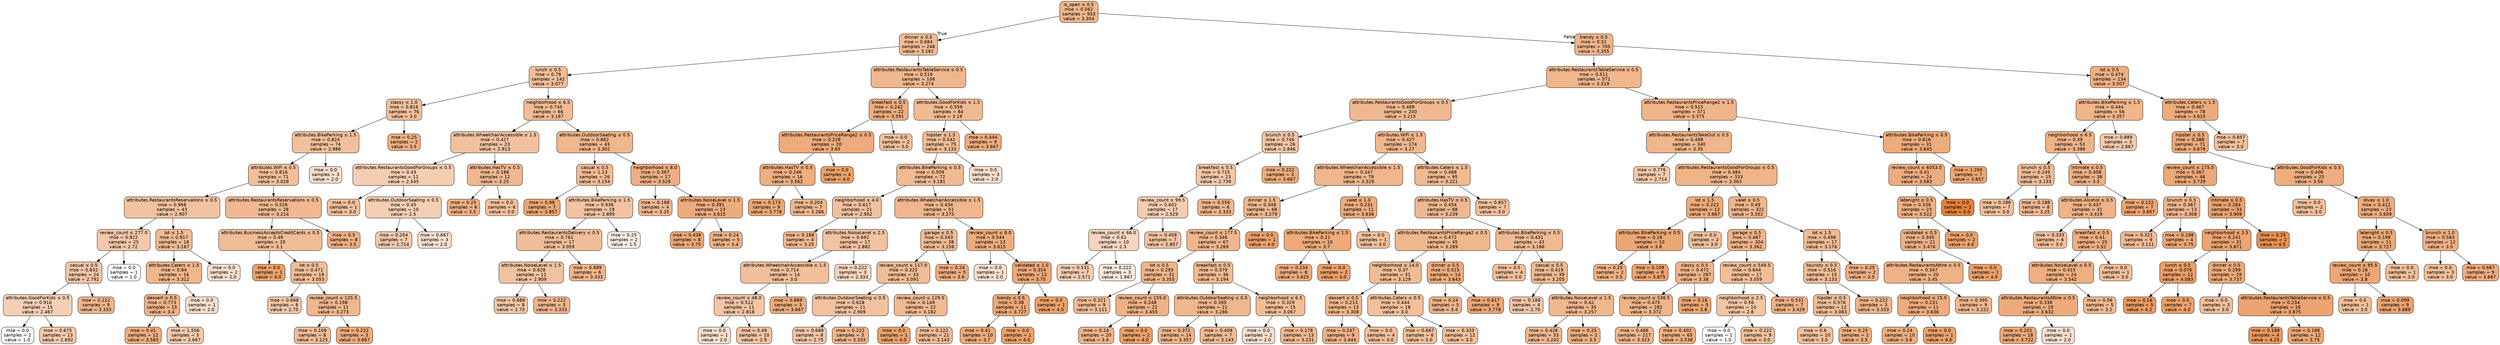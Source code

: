 digraph Tree {
node [shape=box, style="filled, rounded", color="black", fontname=helvetica] ;
edge [fontname=helvetica] ;
0 [label=<is_open &le; 0.5<br/>mse = 0.562<br/>samples = 953<br/>value = 3.304>, fillcolor="#e5813993"] ;
1 [label=<dinner &le; 0.5<br/>mse = 0.684<br/>samples = 248<br/>value = 3.161>, fillcolor="#e581398a"] ;
0 -> 1 [labeldistance=2.5, labelangle=45, headlabel="True"] ;
2 [label=<lunch &le; 0.5<br/>mse = 0.79<br/>samples = 142<br/>value = 3.077>, fillcolor="#e5813984"] ;
1 -> 2 ;
3 [label=<classy &le; 1.0<br/>mse = 0.816<br/>samples = 76<br/>value = 3.0>, fillcolor="#e5813980"] ;
2 -> 3 ;
4 [label=<attributes.BikeParking &le; 1.5<br/>mse = 0.824<br/>samples = 74<br/>value = 2.986>, fillcolor="#e581397f"] ;
3 -> 4 ;
5 [label=<attributes.WiFi &le; 0.5<br/>mse = 0.816<br/>samples = 71<br/>value = 3.028>, fillcolor="#e5813981"] ;
4 -> 5 ;
6 [label=<attributes.RestaurantsReservations &le; 0.5<br/>mse = 0.968<br/>samples = 43<br/>value = 2.907>, fillcolor="#e581397a"] ;
5 -> 6 ;
7 [label=<review_count &le; 277.0<br/>mse = 0.922<br/>samples = 25<br/>value = 2.72>, fillcolor="#e581396e"] ;
6 -> 7 ;
8 [label=<casual &le; 0.5<br/>mse = 0.832<br/>samples = 24<br/>value = 2.792>, fillcolor="#e5813972"] ;
7 -> 8 ;
9 [label=<attributes.GoodForKids &le; 0.5<br/>mse = 0.916<br/>samples = 15<br/>value = 2.467>, fillcolor="#e581395e"] ;
8 -> 9 ;
10 [label=<mse = 0.0<br/>samples = 2<br/>value = 1.0>, fillcolor="#e5813900"] ;
9 -> 10 ;
11 [label=<mse = 0.675<br/>samples = 13<br/>value = 2.692>, fillcolor="#e581396c"] ;
9 -> 11 ;
12 [label=<mse = 0.222<br/>samples = 9<br/>value = 3.333>, fillcolor="#e5813995"] ;
8 -> 12 ;
13 [label=<mse = 0.0<br/>samples = 1<br/>value = 1.0>, fillcolor="#e5813900"] ;
7 -> 13 ;
14 [label=<lot &le; 1.5<br/>mse = 0.917<br/>samples = 18<br/>value = 3.167>, fillcolor="#e581398a"] ;
6 -> 14 ;
15 [label=<attributes.Caters &le; 1.5<br/>mse = 0.84<br/>samples = 16<br/>value = 3.312>, fillcolor="#e5813993"] ;
14 -> 15 ;
16 [label=<dessert &le; 0.5<br/>mse = 0.773<br/>samples = 15<br/>value = 3.4>, fillcolor="#e5813999"] ;
15 -> 16 ;
17 [label=<mse = 0.41<br/>samples = 12<br/>value = 3.583>, fillcolor="#e58139a5"] ;
16 -> 17 ;
18 [label=<mse = 1.556<br/>samples = 3<br/>value = 2.667>, fillcolor="#e581396a"] ;
16 -> 18 ;
19 [label=<mse = 0.0<br/>samples = 1<br/>value = 2.0>, fillcolor="#e5813940"] ;
15 -> 19 ;
20 [label=<mse = 0.0<br/>samples = 2<br/>value = 2.0>, fillcolor="#e5813940"] ;
14 -> 20 ;
21 [label=<attributes.RestaurantsReservations &le; 0.5<br/>mse = 0.526<br/>samples = 28<br/>value = 3.214>, fillcolor="#e581398d"] ;
5 -> 21 ;
22 [label=<attributes.BusinessAcceptsCreditCards &le; 0.5<br/>mse = 0.49<br/>samples = 20<br/>value = 3.1>, fillcolor="#e5813986"] ;
21 -> 22 ;
23 [label=<mse = 0.0<br/>samples = 1<br/>value = 4.0>, fillcolor="#e58139bf"] ;
22 -> 23 ;
24 [label=<lot &le; 0.5<br/>mse = 0.471<br/>samples = 19<br/>value = 3.053>, fillcolor="#e5813983"] ;
22 -> 24 ;
25 [label=<mse = 0.688<br/>samples = 8<br/>value = 2.75>, fillcolor="#e5813970"] ;
24 -> 25 ;
26 [label=<review_count &le; 125.5<br/>mse = 0.198<br/>samples = 11<br/>value = 3.273>, fillcolor="#e5813991"] ;
24 -> 26 ;
27 [label=<mse = 0.109<br/>samples = 8<br/>value = 3.125>, fillcolor="#e5813987"] ;
26 -> 27 ;
28 [label=<mse = 0.222<br/>samples = 3<br/>value = 3.667>, fillcolor="#e58139aa"] ;
26 -> 28 ;
29 [label=<mse = 0.5<br/>samples = 8<br/>value = 3.5>, fillcolor="#e581399f"] ;
21 -> 29 ;
30 [label=<mse = 0.0<br/>samples = 3<br/>value = 2.0>, fillcolor="#e5813940"] ;
4 -> 30 ;
31 [label=<mse = 0.25<br/>samples = 2<br/>value = 3.5>, fillcolor="#e581399f"] ;
3 -> 31 ;
32 [label=<neighborhood &le; 6.5<br/>mse = 0.745<br/>samples = 66<br/>value = 3.167>, fillcolor="#e581398a"] ;
2 -> 32 ;
33 [label=<attributes.WheelchairAccessible &le; 1.5<br/>mse = 0.427<br/>samples = 23<br/>value = 2.913>, fillcolor="#e581397a"] ;
32 -> 33 ;
34 [label=<attributes.RestaurantsGoodForGroups &le; 0.5<br/>mse = 0.43<br/>samples = 11<br/>value = 2.545>, fillcolor="#e5813963"] ;
33 -> 34 ;
35 [label=<mse = 0.0<br/>samples = 1<br/>value = 3.0>, fillcolor="#e5813980"] ;
34 -> 35 ;
36 [label=<attributes.OutdoorSeating &le; 0.5<br/>mse = 0.45<br/>samples = 10<br/>value = 2.5>, fillcolor="#e5813960"] ;
34 -> 36 ;
37 [label=<mse = 0.204<br/>samples = 7<br/>value = 2.714>, fillcolor="#e581396d"] ;
36 -> 37 ;
38 [label=<mse = 0.667<br/>samples = 3<br/>value = 2.0>, fillcolor="#e5813940"] ;
36 -> 38 ;
39 [label=<attributes.HasTV &le; 0.5<br/>mse = 0.188<br/>samples = 12<br/>value = 3.25>, fillcolor="#e581398f"] ;
33 -> 39 ;
40 [label=<mse = 0.25<br/>samples = 6<br/>value = 3.5>, fillcolor="#e581399f"] ;
39 -> 40 ;
41 [label=<mse = 0.0<br/>samples = 6<br/>value = 3.0>, fillcolor="#e5813980"] ;
39 -> 41 ;
42 [label=<attributes.OutdoorSeating &le; 0.5<br/>mse = 0.862<br/>samples = 43<br/>value = 3.302>, fillcolor="#e5813993"] ;
32 -> 42 ;
43 [label=<casual &le; 0.5<br/>mse = 1.13<br/>samples = 26<br/>value = 3.154>, fillcolor="#e5813989"] ;
42 -> 43 ;
44 [label=<mse = 0.98<br/>samples = 7<br/>value = 3.857>, fillcolor="#e58139b6"] ;
43 -> 44 ;
45 [label=<attributes.BikeParking &le; 1.5<br/>mse = 0.936<br/>samples = 19<br/>value = 2.895>, fillcolor="#e5813979"] ;
43 -> 45 ;
46 [label=<attributes.RestaurantsDelivery &le; 0.5<br/>mse = 0.761<br/>samples = 17<br/>value = 3.059>, fillcolor="#e5813983"] ;
45 -> 46 ;
47 [label=<attributes.NoiseLevel &le; 1.5<br/>mse = 0.628<br/>samples = 11<br/>value = 2.909>, fillcolor="#e581397a"] ;
46 -> 47 ;
48 [label=<mse = 0.688<br/>samples = 8<br/>value = 2.75>, fillcolor="#e5813970"] ;
47 -> 48 ;
49 [label=<mse = 0.222<br/>samples = 3<br/>value = 3.333>, fillcolor="#e5813995"] ;
47 -> 49 ;
50 [label=<mse = 0.889<br/>samples = 6<br/>value = 3.333>, fillcolor="#e5813995"] ;
46 -> 50 ;
51 [label=<mse = 0.25<br/>samples = 2<br/>value = 1.5>, fillcolor="#e5813920"] ;
45 -> 51 ;
52 [label=<neighborhood &le; 8.0<br/>mse = 0.367<br/>samples = 17<br/>value = 3.529>, fillcolor="#e58139a1"] ;
42 -> 52 ;
53 [label=<mse = 0.188<br/>samples = 4<br/>value = 3.25>, fillcolor="#e581398f"] ;
52 -> 53 ;
54 [label=<attributes.NoiseLevel &le; 1.5<br/>mse = 0.391<br/>samples = 13<br/>value = 3.615>, fillcolor="#e58139a7"] ;
52 -> 54 ;
55 [label=<mse = 0.438<br/>samples = 8<br/>value = 3.75>, fillcolor="#e58139af"] ;
54 -> 55 ;
56 [label=<mse = 0.24<br/>samples = 5<br/>value = 3.4>, fillcolor="#e5813999"] ;
54 -> 56 ;
57 [label=<attributes.RestaurantsTableService &le; 0.5<br/>mse = 0.519<br/>samples = 106<br/>value = 3.274>, fillcolor="#e5813991"] ;
1 -> 57 ;
58 [label=<breakfast &le; 0.5<br/>mse = 0.242<br/>samples = 22<br/>value = 3.591>, fillcolor="#e58139a5"] ;
57 -> 58 ;
59 [label=<attributes.RestaurantsPriceRange2 &le; 0.5<br/>mse = 0.228<br/>samples = 20<br/>value = 3.65>, fillcolor="#e58139a9"] ;
58 -> 59 ;
60 [label=<attributes.HasTV &le; 0.5<br/>mse = 0.246<br/>samples = 16<br/>value = 3.562>, fillcolor="#e58139a3"] ;
59 -> 60 ;
61 [label=<mse = 0.173<br/>samples = 9<br/>value = 3.778>, fillcolor="#e58139b1"] ;
60 -> 61 ;
62 [label=<mse = 0.204<br/>samples = 7<br/>value = 3.286>, fillcolor="#e5813992"] ;
60 -> 62 ;
63 [label=<mse = 0.0<br/>samples = 4<br/>value = 4.0>, fillcolor="#e58139bf"] ;
59 -> 63 ;
64 [label=<mse = 0.0<br/>samples = 2<br/>value = 3.0>, fillcolor="#e5813980"] ;
58 -> 64 ;
65 [label=<attributes.GoodForKids &le; 1.5<br/>mse = 0.559<br/>samples = 84<br/>value = 3.19>, fillcolor="#e581398c"] ;
57 -> 65 ;
66 [label=<hipster &le; 1.5<br/>mse = 0.542<br/>samples = 75<br/>value = 3.133>, fillcolor="#e5813988"] ;
65 -> 66 ;
67 [label=<attributes.BikeParking &le; 0.5<br/>mse = 0.509<br/>samples = 72<br/>value = 3.181>, fillcolor="#e581398b"] ;
66 -> 67 ;
68 [label=<neighborhood &le; 4.0<br/>mse = 0.617<br/>samples = 21<br/>value = 2.952>, fillcolor="#e581397c"] ;
67 -> 68 ;
69 [label=<mse = 0.188<br/>samples = 4<br/>value = 3.25>, fillcolor="#e581398f"] ;
68 -> 69 ;
70 [label=<attributes.NoiseLevel &le; 2.5<br/>mse = 0.692<br/>samples = 17<br/>value = 2.882>, fillcolor="#e5813978"] ;
68 -> 70 ;
71 [label=<attributes.WheelchairAccessible &le; 1.5<br/>mse = 0.714<br/>samples = 14<br/>value = 3.0>, fillcolor="#e5813980"] ;
70 -> 71 ;
72 [label=<review_count &le; 48.0<br/>mse = 0.512<br/>samples = 11<br/>value = 2.818>, fillcolor="#e5813974"] ;
71 -> 72 ;
73 [label=<mse = 0.0<br/>samples = 1<br/>value = 2.0>, fillcolor="#e5813940"] ;
72 -> 73 ;
74 [label=<mse = 0.49<br/>samples = 10<br/>value = 2.9>, fillcolor="#e5813979"] ;
72 -> 74 ;
75 [label=<mse = 0.889<br/>samples = 3<br/>value = 3.667>, fillcolor="#e58139aa"] ;
71 -> 75 ;
76 [label=<mse = 0.222<br/>samples = 3<br/>value = 2.333>, fillcolor="#e5813955"] ;
70 -> 76 ;
77 [label=<attributes.WheelchairAccessible &le; 1.5<br/>mse = 0.434<br/>samples = 51<br/>value = 3.275>, fillcolor="#e5813991"] ;
67 -> 77 ;
78 [label=<garage &le; 0.5<br/>mse = 0.343<br/>samples = 38<br/>value = 3.158>, fillcolor="#e581398a"] ;
77 -> 78 ;
79 [label=<review_count &le; 117.0<br/>mse = 0.325<br/>samples = 33<br/>value = 3.091>, fillcolor="#e5813985"] ;
78 -> 79 ;
80 [label=<attributes.OutdoorSeating &le; 0.5<br/>mse = 0.628<br/>samples = 11<br/>value = 2.909>, fillcolor="#e581397a"] ;
79 -> 80 ;
81 [label=<mse = 0.688<br/>samples = 8<br/>value = 2.75>, fillcolor="#e5813970"] ;
80 -> 81 ;
82 [label=<mse = 0.222<br/>samples = 3<br/>value = 3.333>, fillcolor="#e5813995"] ;
80 -> 82 ;
83 [label=<review_count &le; 129.5<br/>mse = 0.149<br/>samples = 22<br/>value = 3.182>, fillcolor="#e581398b"] ;
79 -> 83 ;
84 [label=<mse = 0.0<br/>samples = 1<br/>value = 4.0>, fillcolor="#e58139bf"] ;
83 -> 84 ;
85 [label=<mse = 0.122<br/>samples = 21<br/>value = 3.143>, fillcolor="#e5813989"] ;
83 -> 85 ;
86 [label=<mse = 0.24<br/>samples = 5<br/>value = 3.6>, fillcolor="#e58139a6"] ;
78 -> 86 ;
87 [label=<review_count &le; 8.0<br/>mse = 0.544<br/>samples = 13<br/>value = 3.615>, fillcolor="#e58139a7"] ;
77 -> 87 ;
88 [label=<mse = 0.0<br/>samples = 1<br/>value = 2.0>, fillcolor="#e5813940"] ;
87 -> 88 ;
89 [label=<validated &le; 1.0<br/>mse = 0.354<br/>samples = 12<br/>value = 3.75>, fillcolor="#e58139af"] ;
87 -> 89 ;
90 [label=<trendy &le; 0.5<br/>mse = 0.38<br/>samples = 11<br/>value = 3.727>, fillcolor="#e58139ae"] ;
89 -> 90 ;
91 [label=<mse = 0.41<br/>samples = 10<br/>value = 3.7>, fillcolor="#e58139ac"] ;
90 -> 91 ;
92 [label=<mse = 0.0<br/>samples = 1<br/>value = 4.0>, fillcolor="#e58139bf"] ;
90 -> 92 ;
93 [label=<mse = 0.0<br/>samples = 1<br/>value = 4.0>, fillcolor="#e58139bf"] ;
89 -> 93 ;
94 [label=<mse = 0.0<br/>samples = 3<br/>value = 2.0>, fillcolor="#e5813940"] ;
66 -> 94 ;
95 [label=<mse = 0.444<br/>samples = 9<br/>value = 3.667>, fillcolor="#e58139aa"] ;
65 -> 95 ;
96 [label=<trendy &le; 0.5<br/>mse = 0.51<br/>samples = 705<br/>value = 3.355>, fillcolor="#e5813996"] ;
0 -> 96 [labeldistance=2.5, labelangle=-45, headlabel="False"] ;
97 [label=<attributes.RestaurantsTableService &le; 0.5<br/>mse = 0.511<br/>samples = 571<br/>value = 3.319>, fillcolor="#e5813994"] ;
96 -> 97 ;
98 [label=<attributes.RestaurantsGoodForGroups &le; 0.5<br/>mse = 0.489<br/>samples = 200<br/>value = 3.215>, fillcolor="#e581398d"] ;
97 -> 98 ;
99 [label=<brunch &le; 0.5<br/>mse = 0.746<br/>samples = 26<br/>value = 2.846>, fillcolor="#e5813976"] ;
98 -> 99 ;
100 [label=<breakfast &le; 0.5<br/>mse = 0.715<br/>samples = 23<br/>value = 2.739>, fillcolor="#e581396f"] ;
99 -> 100 ;
101 [label=<review_count &le; 99.5<br/>mse = 0.602<br/>samples = 17<br/>value = 2.529>, fillcolor="#e5813962"] ;
100 -> 101 ;
102 [label=<review_count &le; 66.0<br/>mse = 0.61<br/>samples = 10<br/>value = 2.3>, fillcolor="#e5813953"] ;
101 -> 102 ;
103 [label=<mse = 0.531<br/>samples = 7<br/>value = 2.571>, fillcolor="#e5813964"] ;
102 -> 103 ;
104 [label=<mse = 0.222<br/>samples = 3<br/>value = 1.667>, fillcolor="#e581392b"] ;
102 -> 104 ;
105 [label=<mse = 0.408<br/>samples = 7<br/>value = 2.857>, fillcolor="#e5813976"] ;
101 -> 105 ;
106 [label=<mse = 0.556<br/>samples = 6<br/>value = 3.333>, fillcolor="#e5813995"] ;
100 -> 106 ;
107 [label=<mse = 0.222<br/>samples = 3<br/>value = 3.667>, fillcolor="#e58139aa"] ;
99 -> 107 ;
108 [label=<attributes.WiFi &le; 1.5<br/>mse = 0.427<br/>samples = 174<br/>value = 3.27>, fillcolor="#e5813991"] ;
98 -> 108 ;
109 [label=<attributes.WheelchairAccessible &le; 1.5<br/>mse = 0.347<br/>samples = 79<br/>value = 3.329>, fillcolor="#e5813994"] ;
108 -> 109 ;
110 [label=<dinner &le; 1.5<br/>mse = 0.348<br/>samples = 68<br/>value = 3.279>, fillcolor="#e5813991"] ;
109 -> 110 ;
111 [label=<review_count &le; 177.5<br/>mse = 0.346<br/>samples = 67<br/>value = 3.269>, fillcolor="#e5813991"] ;
110 -> 111 ;
112 [label=<lot &le; 0.5<br/>mse = 0.293<br/>samples = 31<br/>value = 3.355>, fillcolor="#e5813996"] ;
111 -> 112 ;
113 [label=<mse = 0.321<br/>samples = 9<br/>value = 3.111>, fillcolor="#e5813987"] ;
112 -> 113 ;
114 [label=<review_count &le; 155.0<br/>mse = 0.248<br/>samples = 22<br/>value = 3.455>, fillcolor="#e581399c"] ;
112 -> 114 ;
115 [label=<mse = 0.24<br/>samples = 20<br/>value = 3.4>, fillcolor="#e5813999"] ;
114 -> 115 ;
116 [label=<mse = 0.0<br/>samples = 2<br/>value = 4.0>, fillcolor="#e58139bf"] ;
114 -> 116 ;
117 [label=<breakfast &le; 0.5<br/>mse = 0.379<br/>samples = 36<br/>value = 3.194>, fillcolor="#e581398c"] ;
111 -> 117 ;
118 [label=<attributes.OutdoorSeating &le; 0.5<br/>mse = 0.395<br/>samples = 21<br/>value = 3.286>, fillcolor="#e5813992"] ;
117 -> 118 ;
119 [label=<mse = 0.372<br/>samples = 14<br/>value = 3.357>, fillcolor="#e5813996"] ;
118 -> 119 ;
120 [label=<mse = 0.408<br/>samples = 7<br/>value = 3.143>, fillcolor="#e5813989"] ;
118 -> 120 ;
121 [label=<neighborhood &le; 6.5<br/>mse = 0.329<br/>samples = 15<br/>value = 3.067>, fillcolor="#e5813984"] ;
117 -> 121 ;
122 [label=<mse = 0.0<br/>samples = 2<br/>value = 2.0>, fillcolor="#e5813940"] ;
121 -> 122 ;
123 [label=<mse = 0.178<br/>samples = 13<br/>value = 3.231>, fillcolor="#e581398e"] ;
121 -> 123 ;
124 [label=<mse = 0.0<br/>samples = 1<br/>value = 4.0>, fillcolor="#e58139bf"] ;
110 -> 124 ;
125 [label=<valet &le; 1.0<br/>mse = 0.231<br/>samples = 11<br/>value = 3.636>, fillcolor="#e58139a8"] ;
109 -> 125 ;
126 [label=<attributes.BikeParking &le; 1.5<br/>mse = 0.21<br/>samples = 10<br/>value = 3.7>, fillcolor="#e58139ac"] ;
125 -> 126 ;
127 [label=<mse = 0.234<br/>samples = 8<br/>value = 3.625>, fillcolor="#e58139a7"] ;
126 -> 127 ;
128 [label=<mse = 0.0<br/>samples = 2<br/>value = 4.0>, fillcolor="#e58139bf"] ;
126 -> 128 ;
129 [label=<mse = 0.0<br/>samples = 1<br/>value = 3.0>, fillcolor="#e5813980"] ;
125 -> 129 ;
130 [label=<attributes.Caters &le; 1.5<br/>mse = 0.488<br/>samples = 95<br/>value = 3.221>, fillcolor="#e581398e"] ;
108 -> 130 ;
131 [label=<attributes.HasTV &le; 0.5<br/>mse = 0.454<br/>samples = 88<br/>value = 3.239>, fillcolor="#e581398f"] ;
130 -> 131 ;
132 [label=<attributes.RestaurantsPriceRange2 &le; 0.5<br/>mse = 0.472<br/>samples = 45<br/>value = 3.289>, fillcolor="#e5813992"] ;
131 -> 132 ;
133 [label=<neighborhood &le; 14.0<br/>mse = 0.37<br/>samples = 31<br/>value = 3.129>, fillcolor="#e5813988"] ;
132 -> 133 ;
134 [label=<dessert &le; 0.5<br/>mse = 0.213<br/>samples = 13<br/>value = 3.308>, fillcolor="#e5813993"] ;
133 -> 134 ;
135 [label=<mse = 0.247<br/>samples = 9<br/>value = 3.444>, fillcolor="#e581399c"] ;
134 -> 135 ;
136 [label=<mse = 0.0<br/>samples = 4<br/>value = 3.0>, fillcolor="#e5813980"] ;
134 -> 136 ;
137 [label=<attributes.Caters &le; 0.5<br/>mse = 0.444<br/>samples = 18<br/>value = 3.0>, fillcolor="#e5813980"] ;
133 -> 137 ;
138 [label=<mse = 0.667<br/>samples = 6<br/>value = 3.0>, fillcolor="#e5813980"] ;
137 -> 138 ;
139 [label=<mse = 0.333<br/>samples = 12<br/>value = 3.0>, fillcolor="#e5813980"] ;
137 -> 139 ;
140 [label=<dinner &le; 0.5<br/>mse = 0.515<br/>samples = 14<br/>value = 3.643>, fillcolor="#e58139a8"] ;
132 -> 140 ;
141 [label=<mse = 0.24<br/>samples = 5<br/>value = 3.4>, fillcolor="#e5813999"] ;
140 -> 141 ;
142 [label=<mse = 0.617<br/>samples = 9<br/>value = 3.778>, fillcolor="#e58139b1"] ;
140 -> 142 ;
143 [label=<attributes.BikeParking &le; 0.5<br/>mse = 0.431<br/>samples = 43<br/>value = 3.186>, fillcolor="#e581398b"] ;
131 -> 143 ;
144 [label=<mse = 0.5<br/>samples = 4<br/>value = 3.0>, fillcolor="#e5813980"] ;
143 -> 144 ;
145 [label=<casual &le; 0.5<br/>mse = 0.419<br/>samples = 39<br/>value = 3.205>, fillcolor="#e581398d"] ;
143 -> 145 ;
146 [label=<mse = 0.188<br/>samples = 4<br/>value = 2.75>, fillcolor="#e5813970"] ;
145 -> 146 ;
147 [label=<attributes.NoiseLevel &le; 1.5<br/>mse = 0.42<br/>samples = 35<br/>value = 3.257>, fillcolor="#e5813990"] ;
145 -> 147 ;
148 [label=<mse = 0.426<br/>samples = 33<br/>value = 3.242>, fillcolor="#e581398f"] ;
147 -> 148 ;
149 [label=<mse = 0.25<br/>samples = 2<br/>value = 3.5>, fillcolor="#e581399f"] ;
147 -> 149 ;
150 [label=<mse = 0.857<br/>samples = 7<br/>value = 3.0>, fillcolor="#e5813980"] ;
130 -> 150 ;
151 [label=<attributes.RestaurantsPriceRange2 &le; 1.5<br/>mse = 0.515<br/>samples = 371<br/>value = 3.375>, fillcolor="#e5813997"] ;
97 -> 151 ;
152 [label=<attributes.RestaurantsTakeOut &le; 0.5<br/>mse = 0.498<br/>samples = 340<br/>value = 3.35>, fillcolor="#e5813996"] ;
151 -> 152 ;
153 [label=<mse = 0.776<br/>samples = 7<br/>value = 2.714>, fillcolor="#e581396d"] ;
152 -> 153 ;
154 [label=<attributes.RestaurantsGoodForGroups &le; 0.5<br/>mse = 0.484<br/>samples = 333<br/>value = 3.363>, fillcolor="#e5813997"] ;
152 -> 154 ;
155 [label=<lot &le; 1.5<br/>mse = 0.222<br/>samples = 12<br/>value = 3.667>, fillcolor="#e58139aa"] ;
154 -> 155 ;
156 [label=<attributes.BikeParking &le; 0.5<br/>mse = 0.16<br/>samples = 10<br/>value = 3.8>, fillcolor="#e58139b2"] ;
155 -> 156 ;
157 [label=<mse = 0.25<br/>samples = 2<br/>value = 3.5>, fillcolor="#e581399f"] ;
156 -> 157 ;
158 [label=<mse = 0.109<br/>samples = 8<br/>value = 3.875>, fillcolor="#e58139b7"] ;
156 -> 158 ;
159 [label=<mse = 0.0<br/>samples = 2<br/>value = 3.0>, fillcolor="#e5813980"] ;
155 -> 159 ;
160 [label=<valet &le; 0.5<br/>mse = 0.49<br/>samples = 321<br/>value = 3.352>, fillcolor="#e5813996"] ;
154 -> 160 ;
161 [label=<garage &le; 0.5<br/>mse = 0.487<br/>samples = 304<br/>value = 3.362>, fillcolor="#e5813997"] ;
160 -> 161 ;
162 [label=<classy &le; 0.5<br/>mse = 0.472<br/>samples = 287<br/>value = 3.38>, fillcolor="#e5813998"] ;
161 -> 162 ;
163 [label=<review_count &le; 538.5<br/>mse = 0.475<br/>samples = 282<br/>value = 3.372>, fillcolor="#e5813997"] ;
162 -> 163 ;
164 [label=<mse = 0.486<br/>samples = 217<br/>value = 3.323>, fillcolor="#e5813994"] ;
163 -> 164 ;
165 [label=<mse = 0.402<br/>samples = 65<br/>value = 3.538>, fillcolor="#e58139a2"] ;
163 -> 165 ;
166 [label=<mse = 0.16<br/>samples = 5<br/>value = 3.8>, fillcolor="#e58139b2"] ;
162 -> 166 ;
167 [label=<review_count &le; 549.5<br/>mse = 0.644<br/>samples = 17<br/>value = 3.059>, fillcolor="#e5813983"] ;
161 -> 167 ;
168 [label=<neighborhood &le; 2.5<br/>mse = 0.56<br/>samples = 10<br/>value = 2.8>, fillcolor="#e5813973"] ;
167 -> 168 ;
169 [label=<mse = 0.0<br/>samples = 1<br/>value = 1.0>, fillcolor="#e5813900"] ;
168 -> 169 ;
170 [label=<mse = 0.222<br/>samples = 9<br/>value = 3.0>, fillcolor="#e5813980"] ;
168 -> 170 ;
171 [label=<mse = 0.531<br/>samples = 7<br/>value = 3.429>, fillcolor="#e581399b"] ;
167 -> 171 ;
172 [label=<lot &le; 1.5<br/>mse = 0.498<br/>samples = 17<br/>value = 3.176>, fillcolor="#e581398b"] ;
160 -> 172 ;
173 [label=<touristy &le; 0.5<br/>mse = 0.516<br/>samples = 15<br/>value = 3.133>, fillcolor="#e5813988"] ;
172 -> 173 ;
174 [label=<hipster &le; 0.5<br/>mse = 0.576<br/>samples = 12<br/>value = 3.083>, fillcolor="#e5813985"] ;
173 -> 174 ;
175 [label=<mse = 0.6<br/>samples = 10<br/>value = 3.0>, fillcolor="#e5813980"] ;
174 -> 175 ;
176 [label=<mse = 0.25<br/>samples = 2<br/>value = 3.5>, fillcolor="#e581399f"] ;
174 -> 176 ;
177 [label=<mse = 0.222<br/>samples = 3<br/>value = 3.333>, fillcolor="#e5813995"] ;
173 -> 177 ;
178 [label=<mse = 0.25<br/>samples = 2<br/>value = 3.5>, fillcolor="#e581399f"] ;
172 -> 178 ;
179 [label=<attributes.BikeParking &le; 0.5<br/>mse = 0.616<br/>samples = 31<br/>value = 3.645>, fillcolor="#e58139a9"] ;
151 -> 179 ;
180 [label=<review_count &le; 6053.0<br/>mse = 0.41<br/>samples = 24<br/>value = 3.583>, fillcolor="#e58139a5"] ;
179 -> 180 ;
181 [label=<latenight &le; 0.5<br/>mse = 0.336<br/>samples = 23<br/>value = 3.522>, fillcolor="#e58139a1"] ;
180 -> 181 ;
182 [label=<validated &le; 0.5<br/>mse = 0.345<br/>samples = 21<br/>value = 3.476>, fillcolor="#e581399e"] ;
181 -> 182 ;
183 [label=<attributes.RestaurantsAttire &le; 0.5<br/>mse = 0.347<br/>samples = 20<br/>value = 3.45>, fillcolor="#e581399c"] ;
182 -> 183 ;
184 [label=<neighborhood &le; 15.5<br/>mse = 0.231<br/>samples = 11<br/>value = 3.636>, fillcolor="#e58139a8"] ;
183 -> 184 ;
185 [label=<mse = 0.24<br/>samples = 10<br/>value = 3.6>, fillcolor="#e58139a6"] ;
184 -> 185 ;
186 [label=<mse = 0.0<br/>samples = 1<br/>value = 4.0>, fillcolor="#e58139bf"] ;
184 -> 186 ;
187 [label=<mse = 0.395<br/>samples = 9<br/>value = 3.222>, fillcolor="#e581398e"] ;
183 -> 187 ;
188 [label=<mse = 0.0<br/>samples = 1<br/>value = 4.0>, fillcolor="#e58139bf"] ;
182 -> 188 ;
189 [label=<mse = 0.0<br/>samples = 2<br/>value = 4.0>, fillcolor="#e58139bf"] ;
181 -> 189 ;
190 [label=<mse = 0.0<br/>samples = 1<br/>value = 5.0>, fillcolor="#e58139ff"] ;
180 -> 190 ;
191 [label=<mse = 1.265<br/>samples = 7<br/>value = 3.857>, fillcolor="#e58139b6"] ;
179 -> 191 ;
192 [label=<lot &le; 0.5<br/>mse = 0.474<br/>samples = 134<br/>value = 3.507>, fillcolor="#e58139a0"] ;
96 -> 192 ;
193 [label=<attributes.BikeParking &le; 1.5<br/>mse = 0.444<br/>samples = 56<br/>value = 3.357>, fillcolor="#e5813996"] ;
192 -> 193 ;
194 [label=<neighborhood &le; 6.5<br/>mse = 0.39<br/>samples = 53<br/>value = 3.396>, fillcolor="#e5813999"] ;
193 -> 194 ;
195 [label=<brunch &le; 0.5<br/>mse = 0.249<br/>samples = 15<br/>value = 3.133>, fillcolor="#e5813988"] ;
194 -> 195 ;
196 [label=<mse = 0.286<br/>samples = 7<br/>value = 3.0>, fillcolor="#e5813980"] ;
195 -> 196 ;
197 [label=<mse = 0.188<br/>samples = 8<br/>value = 3.25>, fillcolor="#e581398f"] ;
195 -> 197 ;
198 [label=<intimate &le; 0.5<br/>mse = 0.408<br/>samples = 38<br/>value = 3.5>, fillcolor="#e581399f"] ;
194 -> 198 ;
199 [label=<attributes.Alcohol &le; 0.5<br/>mse = 0.437<br/>samples = 31<br/>value = 3.419>, fillcolor="#e581399a"] ;
198 -> 199 ;
200 [label=<mse = 0.333<br/>samples = 6<br/>value = 3.0>, fillcolor="#e5813980"] ;
199 -> 200 ;
201 [label=<breakfast &le; 0.5<br/>mse = 0.41<br/>samples = 25<br/>value = 3.52>, fillcolor="#e58139a1"] ;
199 -> 201 ;
202 [label=<attributes.NoiseLevel &le; 0.5<br/>mse = 0.415<br/>samples = 24<br/>value = 3.542>, fillcolor="#e58139a2"] ;
201 -> 202 ;
203 [label=<attributes.RestaurantsAttire &le; 0.5<br/>mse = 0.338<br/>samples = 19<br/>value = 3.632>, fillcolor="#e58139a8"] ;
202 -> 203 ;
204 [label=<mse = 0.201<br/>samples = 18<br/>value = 3.722>, fillcolor="#e58139ae"] ;
203 -> 204 ;
205 [label=<mse = 0.0<br/>samples = 1<br/>value = 2.0>, fillcolor="#e5813940"] ;
203 -> 205 ;
206 [label=<mse = 0.56<br/>samples = 5<br/>value = 3.2>, fillcolor="#e581398c"] ;
202 -> 206 ;
207 [label=<mse = 0.0<br/>samples = 1<br/>value = 3.0>, fillcolor="#e5813980"] ;
201 -> 207 ;
208 [label=<mse = 0.122<br/>samples = 7<br/>value = 3.857>, fillcolor="#e58139b6"] ;
198 -> 208 ;
209 [label=<mse = 0.889<br/>samples = 3<br/>value = 2.667>, fillcolor="#e581396a"] ;
193 -> 209 ;
210 [label=<attributes.Caters &le; 1.5<br/>mse = 0.467<br/>samples = 78<br/>value = 3.615>, fillcolor="#e58139a7"] ;
192 -> 210 ;
211 [label=<hipster &le; 0.5<br/>mse = 0.388<br/>samples = 71<br/>value = 3.676>, fillcolor="#e58139ab"] ;
210 -> 211 ;
212 [label=<review_count &le; 175.5<br/>mse = 0.367<br/>samples = 46<br/>value = 3.739>, fillcolor="#e58139af"] ;
211 -> 212 ;
213 [label=<brunch &le; 0.5<br/>mse = 0.367<br/>samples = 13<br/>value = 3.308>, fillcolor="#e5813993"] ;
212 -> 213 ;
214 [label=<mse = 0.321<br/>samples = 9<br/>value = 3.111>, fillcolor="#e5813987"] ;
213 -> 214 ;
215 [label=<mse = 0.188<br/>samples = 4<br/>value = 3.75>, fillcolor="#e58139af"] ;
213 -> 215 ;
216 [label=<intimate &le; 0.5<br/>mse = 0.264<br/>samples = 33<br/>value = 3.909>, fillcolor="#e58139b9"] ;
212 -> 216 ;
217 [label=<neighborhood &le; 3.5<br/>mse = 0.241<br/>samples = 31<br/>value = 3.871>, fillcolor="#e58139b7"] ;
216 -> 217 ;
218 [label=<lunch &le; 0.5<br/>mse = 0.076<br/>samples = 12<br/>value = 4.083>, fillcolor="#e58139c5"] ;
217 -> 218 ;
219 [label=<mse = 0.16<br/>samples = 5<br/>value = 4.2>, fillcolor="#e58139cc"] ;
218 -> 219 ;
220 [label=<mse = 0.0<br/>samples = 7<br/>value = 4.0>, fillcolor="#e58139bf"] ;
218 -> 220 ;
221 [label=<dinner &le; 0.5<br/>mse = 0.299<br/>samples = 19<br/>value = 3.737>, fillcolor="#e58139ae"] ;
217 -> 221 ;
222 [label=<mse = 0.0<br/>samples = 3<br/>value = 3.0>, fillcolor="#e5813980"] ;
221 -> 222 ;
223 [label=<attributes.RestaurantsTableService &le; 0.5<br/>mse = 0.234<br/>samples = 16<br/>value = 3.875>, fillcolor="#e58139b7"] ;
221 -> 223 ;
224 [label=<mse = 0.188<br/>samples = 4<br/>value = 4.25>, fillcolor="#e58139cf"] ;
223 -> 224 ;
225 [label=<mse = 0.188<br/>samples = 12<br/>value = 3.75>, fillcolor="#e58139af"] ;
223 -> 225 ;
226 [label=<mse = 0.25<br/>samples = 2<br/>value = 4.5>, fillcolor="#e58139df"] ;
216 -> 226 ;
227 [label=<attributes.GoodForKids &le; 0.5<br/>mse = 0.406<br/>samples = 25<br/>value = 3.56>, fillcolor="#e58139a3"] ;
211 -> 227 ;
228 [label=<mse = 0.0<br/>samples = 2<br/>value = 3.0>, fillcolor="#e5813980"] ;
227 -> 228 ;
229 [label=<divey &le; 1.0<br/>mse = 0.412<br/>samples = 23<br/>value = 3.609>, fillcolor="#e58139a6"] ;
227 -> 229 ;
230 [label=<latenight &le; 0.5<br/>mse = 0.198<br/>samples = 11<br/>value = 3.727>, fillcolor="#e58139ae"] ;
229 -> 230 ;
231 [label=<review_count &le; 95.5<br/>mse = 0.16<br/>samples = 10<br/>value = 3.8>, fillcolor="#e58139b2"] ;
230 -> 231 ;
232 [label=<mse = 0.0<br/>samples = 1<br/>value = 3.0>, fillcolor="#e5813980"] ;
231 -> 232 ;
233 [label=<mse = 0.099<br/>samples = 9<br/>value = 3.889>, fillcolor="#e58139b8"] ;
231 -> 233 ;
234 [label=<mse = 0.0<br/>samples = 1<br/>value = 3.0>, fillcolor="#e5813980"] ;
230 -> 234 ;
235 [label=<brunch &le; 1.0<br/>mse = 0.583<br/>samples = 12<br/>value = 3.5>, fillcolor="#e581399f"] ;
229 -> 235 ;
236 [label=<mse = 0.0<br/>samples = 3<br/>value = 3.0>, fillcolor="#e5813980"] ;
235 -> 236 ;
237 [label=<mse = 0.667<br/>samples = 9<br/>value = 3.667>, fillcolor="#e58139aa"] ;
235 -> 237 ;
238 [label=<mse = 0.857<br/>samples = 7<br/>value = 3.0>, fillcolor="#e5813980"] ;
210 -> 238 ;
}